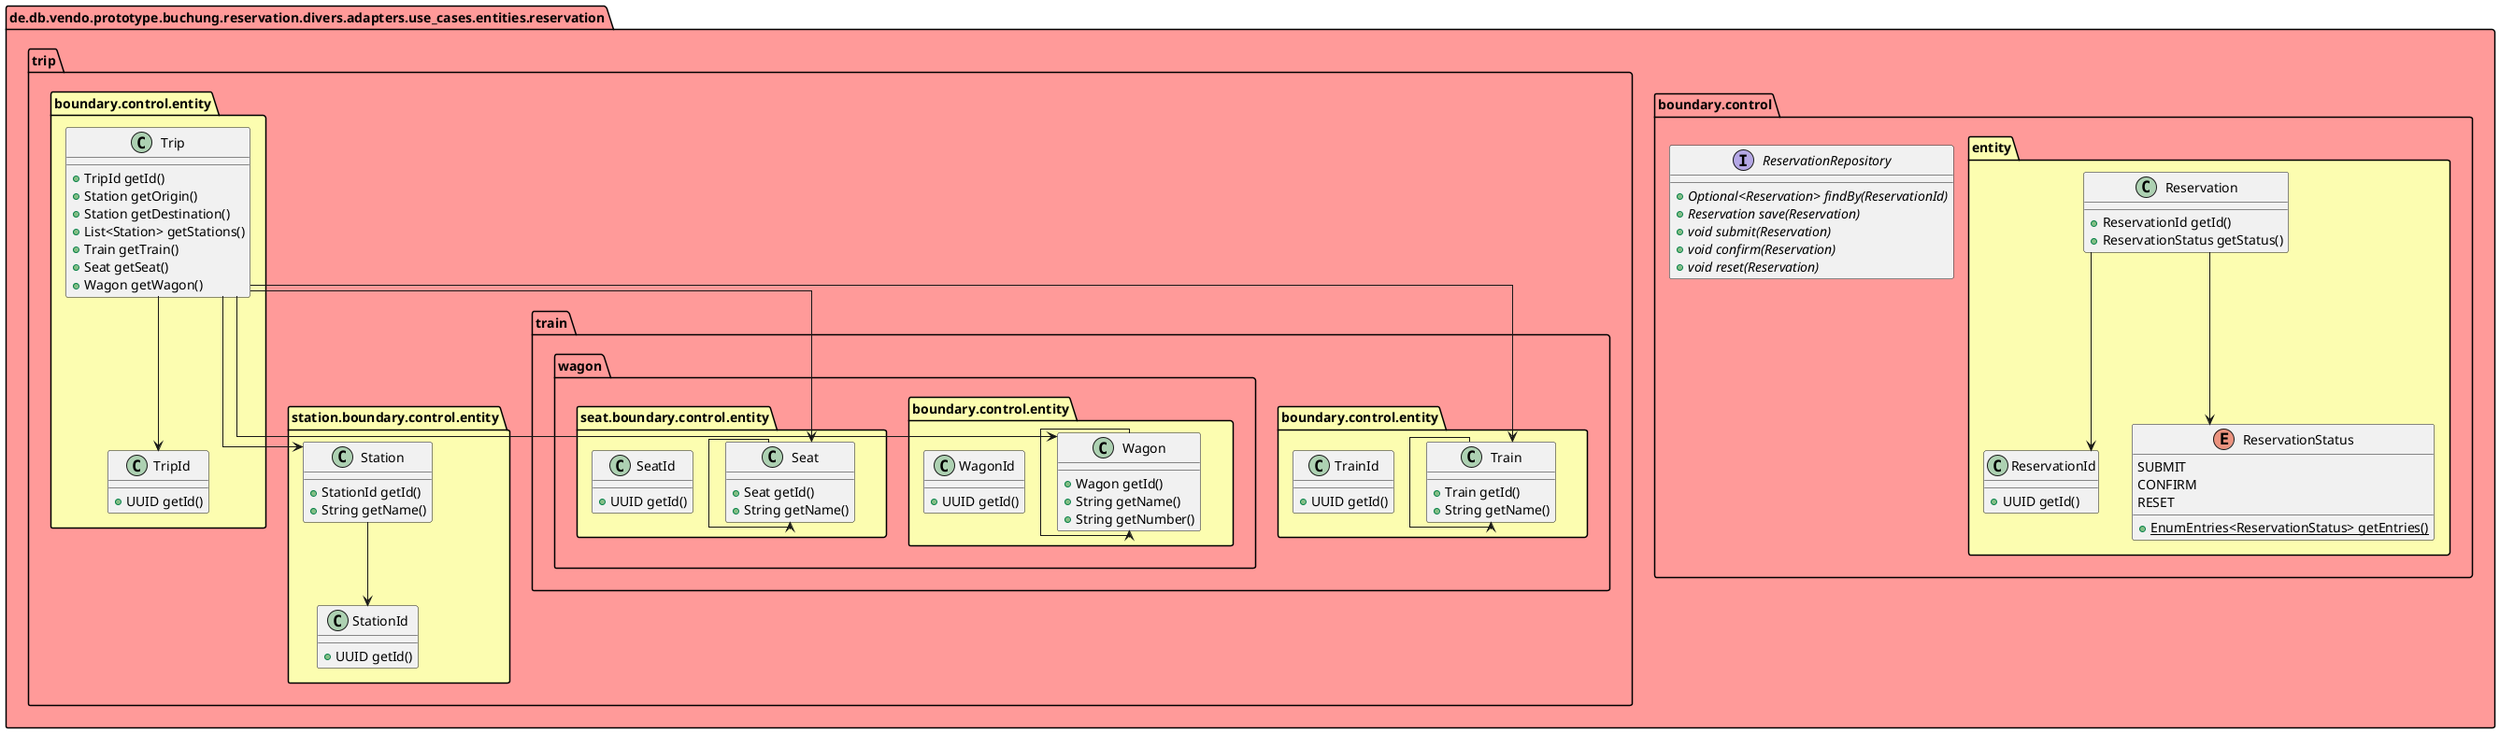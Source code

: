 @startuml
!pragma useIntermediatePackages false
skinparam linetype ortho
show stereotype
package divers as de.db.vendo.prototype.buchung.reservation.divers #lightblue {}
package adapters as de.db.vendo.prototype.buchung.reservation.divers.adapters #lightblue {}
package use_cases as de.db.vendo.prototype.buchung.reservation.divers.adapters.use_cases #ff9a99 {}
package entities as de.db.vendo.prototype.buchung.reservation.divers.adapters.use_cases.entities #ff9a99 {}
package reservation as de.db.vendo.prototype.buchung.reservation.divers.adapters.use_cases.entities.reservation #ff9a99 {}
package boundary as de.db.vendo.prototype.buchung.reservation.divers.adapters.use_cases.entities.reservation.boundary #ff9a99 {}
package control as de.db.vendo.prototype.buchung.reservation.divers.adapters.use_cases.entities.reservation.boundary.control #ff9a99 {}
package entity as de.db.vendo.prototype.buchung.reservation.divers.adapters.use_cases.entities.reservation.boundary.control.entity #fcfdb0 {}
package trip as de.db.vendo.prototype.buchung.reservation.divers.adapters.use_cases.entities.reservation.trip #ff9a99 {}
package boundary as de.db.vendo.prototype.buchung.reservation.divers.adapters.use_cases.entities.reservation.trip.boundary #ff9a99 {}
package control as de.db.vendo.prototype.buchung.reservation.divers.adapters.use_cases.entities.reservation.trip.boundary.control #ff9a99 {}
package entity as de.db.vendo.prototype.buchung.reservation.divers.adapters.use_cases.entities.reservation.trip.boundary.control.entity #fcfdb0 {}
package station as de.db.vendo.prototype.buchung.reservation.divers.adapters.use_cases.entities.reservation.trip.station #ff9a99 {}
package boundary as de.db.vendo.prototype.buchung.reservation.divers.adapters.use_cases.entities.reservation.trip.station.boundary #ff9a99 {}
package control as de.db.vendo.prototype.buchung.reservation.divers.adapters.use_cases.entities.reservation.trip.station.boundary.control #ff9a99 {}
package entity as de.db.vendo.prototype.buchung.reservation.divers.adapters.use_cases.entities.reservation.trip.station.boundary.control.entity #fcfdb0 {}
package train as de.db.vendo.prototype.buchung.reservation.divers.adapters.use_cases.entities.reservation.trip.train #ff9a99 {}
package boundary as de.db.vendo.prototype.buchung.reservation.divers.adapters.use_cases.entities.reservation.trip.train.boundary #ff9a99 {}
package control as de.db.vendo.prototype.buchung.reservation.divers.adapters.use_cases.entities.reservation.trip.train.boundary.control #ff9a99 {}
package entity as de.db.vendo.prototype.buchung.reservation.divers.adapters.use_cases.entities.reservation.trip.train.boundary.control.entity #fcfdb0 {}
package wagon as de.db.vendo.prototype.buchung.reservation.divers.adapters.use_cases.entities.reservation.trip.train.wagon #ff9a99 {}
package boundary as de.db.vendo.prototype.buchung.reservation.divers.adapters.use_cases.entities.reservation.trip.train.wagon.boundary #ff9a99 {}
package control as de.db.vendo.prototype.buchung.reservation.divers.adapters.use_cases.entities.reservation.trip.train.wagon.boundary.control #ff9a99 {}
package entity as de.db.vendo.prototype.buchung.reservation.divers.adapters.use_cases.entities.reservation.trip.train.wagon.boundary.control.entity #fcfdb0 {}
package seat as de.db.vendo.prototype.buchung.reservation.divers.adapters.use_cases.entities.reservation.trip.train.wagon.seat #ff9a99 {}
package boundary as de.db.vendo.prototype.buchung.reservation.divers.adapters.use_cases.entities.reservation.trip.train.wagon.seat.boundary #ff9a99 {}
package control as de.db.vendo.prototype.buchung.reservation.divers.adapters.use_cases.entities.reservation.trip.train.wagon.seat.boundary.control #ff9a99 {}
package entity as de.db.vendo.prototype.buchung.reservation.divers.adapters.use_cases.entities.reservation.trip.train.wagon.seat.boundary.control.entity #fcfdb0 {}

interface "ReservationRepository" as de.db.vendo.prototype.buchung.reservation.divers.adapters.use_cases.entities.reservation.boundary.control.ReservationRepository {
  + {abstract}Optional<Reservation> findBy(ReservationId)
  + {abstract}Reservation save(Reservation)
  + {abstract}void submit(Reservation)
  + {abstract}void confirm(Reservation)
  + {abstract}void reset(Reservation)
}
class "Reservation" as de.db.vendo.prototype.buchung.reservation.divers.adapters.use_cases.entities.reservation.boundary.control.entity.Reservation {
  +ReservationId getId()
  +ReservationStatus getStatus()
}
class "ReservationId" as de.db.vendo.prototype.buchung.reservation.divers.adapters.use_cases.entities.reservation.boundary.control.entity.ReservationId {
  +UUID getId()
}
enum "ReservationStatus" as de.db.vendo.prototype.buchung.reservation.divers.adapters.use_cases.entities.reservation.boundary.control.entity.ReservationStatus {
  SUBMIT
  CONFIRM
  RESET
  __
  + {static}EnumEntries<ReservationStatus> getEntries()
}
class "Trip" as de.db.vendo.prototype.buchung.reservation.divers.adapters.use_cases.entities.reservation.trip.boundary.control.entity.Trip {
  +TripId getId()
  +Station getOrigin()
  +Station getDestination()
  +List<Station> getStations()
  +Train getTrain()
  +Seat getSeat()
  +Wagon getWagon()
}
class "TripId" as de.db.vendo.prototype.buchung.reservation.divers.adapters.use_cases.entities.reservation.trip.boundary.control.entity.TripId {
  +UUID getId()
}
class "Station" as de.db.vendo.prototype.buchung.reservation.divers.adapters.use_cases.entities.reservation.trip.station.boundary.control.entity.Station {
  +StationId getId()
  +String getName()
}
class "StationId" as de.db.vendo.prototype.buchung.reservation.divers.adapters.use_cases.entities.reservation.trip.station.boundary.control.entity.StationId {
  +UUID getId()
}
class "Train" as de.db.vendo.prototype.buchung.reservation.divers.adapters.use_cases.entities.reservation.trip.train.boundary.control.entity.Train {
  +Train getId()
  +String getName()
}
class "TrainId" as de.db.vendo.prototype.buchung.reservation.divers.adapters.use_cases.entities.reservation.trip.train.boundary.control.entity.TrainId {
  +UUID getId()
}
class "Wagon" as de.db.vendo.prototype.buchung.reservation.divers.adapters.use_cases.entities.reservation.trip.train.wagon.boundary.control.entity.Wagon {
  +Wagon getId()
  +String getName()
  +String getNumber()
}
class "WagonId" as de.db.vendo.prototype.buchung.reservation.divers.adapters.use_cases.entities.reservation.trip.train.wagon.boundary.control.entity.WagonId {
  +UUID getId()
}
class "Seat" as de.db.vendo.prototype.buchung.reservation.divers.adapters.use_cases.entities.reservation.trip.train.wagon.seat.boundary.control.entity.Seat {
  +Seat getId()
  +String getName()
}
class "SeatId" as de.db.vendo.prototype.buchung.reservation.divers.adapters.use_cases.entities.reservation.trip.train.wagon.seat.boundary.control.entity.SeatId {
  +UUID getId()
}
de.db.vendo.prototype.buchung.reservation.divers.adapters.use_cases.entities.reservation.boundary.control.entity.Reservation --> de.db.vendo.prototype.buchung.reservation.divers.adapters.use_cases.entities.reservation.boundary.control.entity.ReservationId
de.db.vendo.prototype.buchung.reservation.divers.adapters.use_cases.entities.reservation.boundary.control.entity.Reservation --> de.db.vendo.prototype.buchung.reservation.divers.adapters.use_cases.entities.reservation.boundary.control.entity.ReservationStatus
de.db.vendo.prototype.buchung.reservation.divers.adapters.use_cases.entities.reservation.trip.boundary.control.entity.Trip --> de.db.vendo.prototype.buchung.reservation.divers.adapters.use_cases.entities.reservation.trip.boundary.control.entity.TripId
de.db.vendo.prototype.buchung.reservation.divers.adapters.use_cases.entities.reservation.trip.boundary.control.entity.Trip --> de.db.vendo.prototype.buchung.reservation.divers.adapters.use_cases.entities.reservation.trip.station.boundary.control.entity.Station
de.db.vendo.prototype.buchung.reservation.divers.adapters.use_cases.entities.reservation.trip.boundary.control.entity.Trip --> de.db.vendo.prototype.buchung.reservation.divers.adapters.use_cases.entities.reservation.trip.train.wagon.seat.boundary.control.entity.Seat
de.db.vendo.prototype.buchung.reservation.divers.adapters.use_cases.entities.reservation.trip.boundary.control.entity.Trip --> de.db.vendo.prototype.buchung.reservation.divers.adapters.use_cases.entities.reservation.trip.train.boundary.control.entity.Train
de.db.vendo.prototype.buchung.reservation.divers.adapters.use_cases.entities.reservation.trip.boundary.control.entity.Trip --> de.db.vendo.prototype.buchung.reservation.divers.adapters.use_cases.entities.reservation.trip.train.wagon.boundary.control.entity.Wagon
de.db.vendo.prototype.buchung.reservation.divers.adapters.use_cases.entities.reservation.trip.station.boundary.control.entity.Station --> de.db.vendo.prototype.buchung.reservation.divers.adapters.use_cases.entities.reservation.trip.station.boundary.control.entity.StationId
de.db.vendo.prototype.buchung.reservation.divers.adapters.use_cases.entities.reservation.trip.train.boundary.control.entity.Train --> de.db.vendo.prototype.buchung.reservation.divers.adapters.use_cases.entities.reservation.trip.train.boundary.control.entity.Train
de.db.vendo.prototype.buchung.reservation.divers.adapters.use_cases.entities.reservation.trip.train.wagon.boundary.control.entity.Wagon --> de.db.vendo.prototype.buchung.reservation.divers.adapters.use_cases.entities.reservation.trip.train.wagon.boundary.control.entity.Wagon
de.db.vendo.prototype.buchung.reservation.divers.adapters.use_cases.entities.reservation.trip.train.wagon.seat.boundary.control.entity.Seat --> de.db.vendo.prototype.buchung.reservation.divers.adapters.use_cases.entities.reservation.trip.train.wagon.seat.boundary.control.entity.Seat
@enduml
